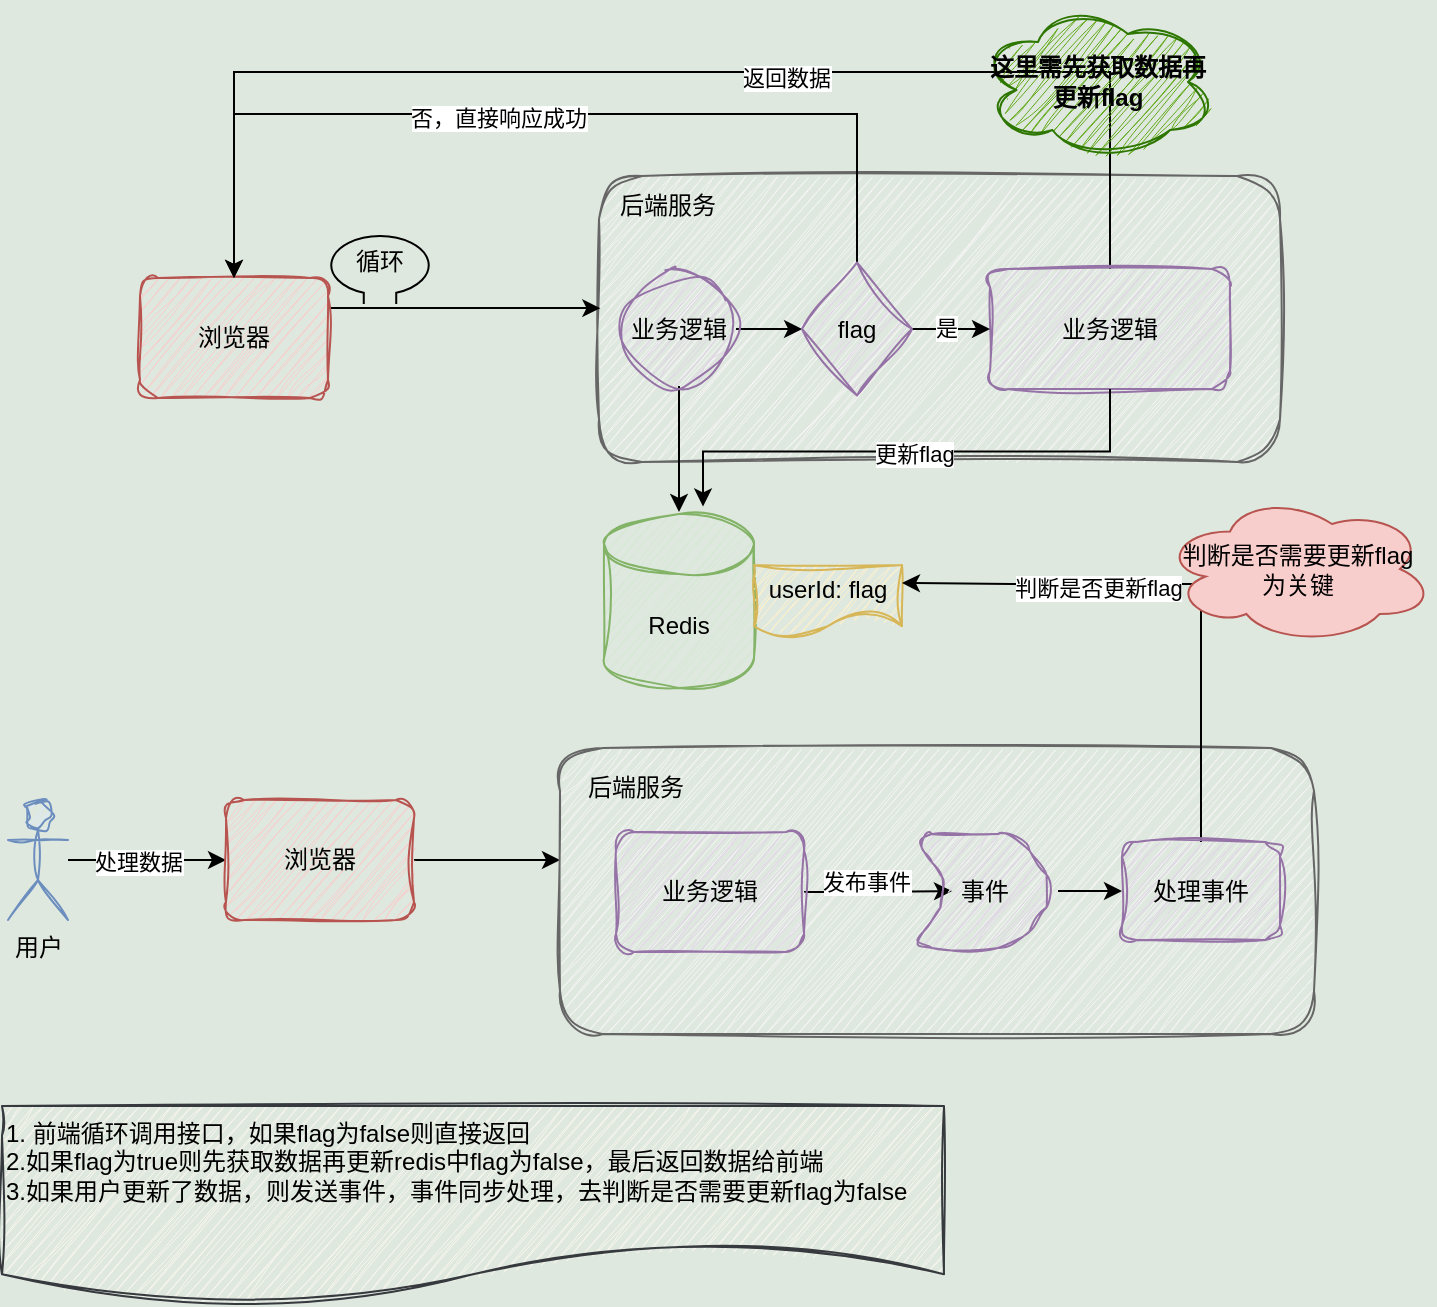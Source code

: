 <mxfile version="24.0.0" type="github">
  <diagram name="第 1 页" id="rKr3Fed1kXl4g8ZNvlNc">
    <mxGraphModel dx="968" dy="744" grid="0" gridSize="10" guides="1" tooltips="1" connect="1" arrows="1" fold="1" page="1" pageScale="1" pageWidth="827" pageHeight="1169" background="#DFE8DF" math="0" shadow="0">
      <root>
        <mxCell id="0" />
        <mxCell id="1" parent="0" />
        <mxCell id="wEfYcGbgAaQc5KV3uUmz-11" value="" style="rounded=1;whiteSpace=wrap;html=1;fillColor=#f5f5f5;fontColor=#333333;strokeColor=#666666;sketch=1;curveFitting=1;jiggle=2;" vertex="1" parent="1">
          <mxGeometry x="399.5" y="238" width="340.5" height="143" as="geometry" />
        </mxCell>
        <mxCell id="wEfYcGbgAaQc5KV3uUmz-30" style="edgeStyle=orthogonalEdgeStyle;rounded=0;orthogonalLoop=1;jettySize=auto;html=1;entryX=0;entryY=0.5;entryDx=0;entryDy=0;" edge="1" parent="1" source="wEfYcGbgAaQc5KV3uUmz-1" target="wEfYcGbgAaQc5KV3uUmz-29">
          <mxGeometry relative="1" as="geometry" />
        </mxCell>
        <mxCell id="wEfYcGbgAaQc5KV3uUmz-33" value="处理数据" style="edgeLabel;html=1;align=center;verticalAlign=middle;resizable=0;points=[];" vertex="1" connectable="0" parent="wEfYcGbgAaQc5KV3uUmz-30">
          <mxGeometry x="-0.128" y="-1" relative="1" as="geometry">
            <mxPoint as="offset" />
          </mxGeometry>
        </mxCell>
        <mxCell id="wEfYcGbgAaQc5KV3uUmz-1" value="用户" style="shape=umlActor;verticalLabelPosition=bottom;verticalAlign=top;html=1;outlineConnect=0;fillColor=#dae8fc;strokeColor=#6c8ebf;sketch=1;curveFitting=1;jiggle=2;" vertex="1" parent="1">
          <mxGeometry x="104" y="550" width="30" height="60" as="geometry" />
        </mxCell>
        <mxCell id="wEfYcGbgAaQc5KV3uUmz-2" value="Redis" style="shape=cylinder3;whiteSpace=wrap;html=1;boundedLbl=1;backgroundOutline=1;size=15;shadow=0;textShadow=0;fillColor=#d5e8d4;strokeColor=#82b366;sketch=1;curveFitting=1;jiggle=2;fillStyle=auto;labelBackgroundColor=none;labelBorderColor=none;perimeterSpacing=1;" vertex="1" parent="1">
          <mxGeometry x="402" y="407" width="75" height="87" as="geometry" />
        </mxCell>
        <mxCell id="wEfYcGbgAaQc5KV3uUmz-3" value="userId: flag" style="shape=document;whiteSpace=wrap;html=1;boundedLbl=1;fillColor=#fff2cc;strokeColor=#d6b656;sketch=1;curveFitting=1;jiggle=2;" vertex="1" parent="1">
          <mxGeometry x="477" y="432.5" width="74" height="36" as="geometry" />
        </mxCell>
        <mxCell id="wEfYcGbgAaQc5KV3uUmz-7" style="edgeStyle=orthogonalEdgeStyle;rounded=0;orthogonalLoop=1;jettySize=auto;html=1;exitX=1;exitY=0.25;exitDx=0;exitDy=0;entryX=0.002;entryY=0.462;entryDx=0;entryDy=0;entryPerimeter=0;" edge="1" parent="1" source="wEfYcGbgAaQc5KV3uUmz-5" target="wEfYcGbgAaQc5KV3uUmz-11">
          <mxGeometry relative="1" as="geometry">
            <mxPoint x="396" y="302" as="targetPoint" />
          </mxGeometry>
        </mxCell>
        <mxCell id="wEfYcGbgAaQc5KV3uUmz-5" value="浏览器" style="rounded=1;whiteSpace=wrap;html=1;fillColor=#f8cecc;strokeColor=#b85450;shadow=0;textShadow=0;glass=0;sketch=1;curveFitting=1;jiggle=2;" vertex="1" parent="1">
          <mxGeometry x="170" y="289" width="94" height="60" as="geometry" />
        </mxCell>
        <mxCell id="wEfYcGbgAaQc5KV3uUmz-26" style="edgeStyle=orthogonalEdgeStyle;rounded=0;orthogonalLoop=1;jettySize=auto;html=1;exitX=0.5;exitY=0;exitDx=0;exitDy=0;entryX=0.5;entryY=0;entryDx=0;entryDy=0;" edge="1" parent="1" source="wEfYcGbgAaQc5KV3uUmz-9" target="wEfYcGbgAaQc5KV3uUmz-5">
          <mxGeometry relative="1" as="geometry">
            <Array as="points">
              <mxPoint x="655" y="186" />
              <mxPoint x="217" y="186" />
            </Array>
          </mxGeometry>
        </mxCell>
        <mxCell id="wEfYcGbgAaQc5KV3uUmz-27" value="返回数据" style="edgeLabel;html=1;align=center;verticalAlign=middle;resizable=0;points=[];" vertex="1" connectable="0" parent="wEfYcGbgAaQc5KV3uUmz-26">
          <mxGeometry x="-0.183" y="3" relative="1" as="geometry">
            <mxPoint as="offset" />
          </mxGeometry>
        </mxCell>
        <mxCell id="wEfYcGbgAaQc5KV3uUmz-9" value="业务逻辑" style="rounded=1;whiteSpace=wrap;html=1;fillColor=#e1d5e7;strokeColor=#9673a6;sketch=1;curveFitting=1;jiggle=2;glass=0;" vertex="1" parent="1">
          <mxGeometry x="595" y="284.5" width="120" height="60" as="geometry" />
        </mxCell>
        <mxCell id="wEfYcGbgAaQc5KV3uUmz-12" value="后端服务" style="text;html=1;align=center;verticalAlign=middle;whiteSpace=wrap;rounded=0;" vertex="1" parent="1">
          <mxGeometry x="403.5" y="238" width="60" height="30" as="geometry" />
        </mxCell>
        <mxCell id="wEfYcGbgAaQc5KV3uUmz-15" style="edgeStyle=orthogonalEdgeStyle;rounded=0;orthogonalLoop=1;jettySize=auto;html=1;" edge="1" parent="1" source="wEfYcGbgAaQc5KV3uUmz-14" target="wEfYcGbgAaQc5KV3uUmz-2">
          <mxGeometry relative="1" as="geometry" />
        </mxCell>
        <mxCell id="wEfYcGbgAaQc5KV3uUmz-17" value="" style="edgeStyle=orthogonalEdgeStyle;rounded=0;orthogonalLoop=1;jettySize=auto;html=1;" edge="1" parent="1" source="wEfYcGbgAaQc5KV3uUmz-14" target="wEfYcGbgAaQc5KV3uUmz-16">
          <mxGeometry relative="1" as="geometry" />
        </mxCell>
        <mxCell id="wEfYcGbgAaQc5KV3uUmz-14" value="业务逻辑" style="ellipse;whiteSpace=wrap;html=1;aspect=fixed;sketch=1;curveFitting=1;jiggle=2;fillColor=#e1d5e7;strokeColor=#9673a6;" vertex="1" parent="1">
          <mxGeometry x="411" y="286" width="57" height="57" as="geometry" />
        </mxCell>
        <mxCell id="wEfYcGbgAaQc5KV3uUmz-20" value="" style="edgeStyle=orthogonalEdgeStyle;rounded=0;orthogonalLoop=1;jettySize=auto;html=1;" edge="1" parent="1" source="wEfYcGbgAaQc5KV3uUmz-16" target="wEfYcGbgAaQc5KV3uUmz-9">
          <mxGeometry relative="1" as="geometry" />
        </mxCell>
        <mxCell id="wEfYcGbgAaQc5KV3uUmz-28" value="是" style="edgeLabel;html=1;align=center;verticalAlign=middle;resizable=0;points=[];" vertex="1" connectable="0" parent="wEfYcGbgAaQc5KV3uUmz-20">
          <mxGeometry x="-0.125" y="1" relative="1" as="geometry">
            <mxPoint as="offset" />
          </mxGeometry>
        </mxCell>
        <mxCell id="wEfYcGbgAaQc5KV3uUmz-22" style="edgeStyle=orthogonalEdgeStyle;rounded=0;orthogonalLoop=1;jettySize=auto;html=1;entryX=0.5;entryY=0;entryDx=0;entryDy=0;" edge="1" parent="1" source="wEfYcGbgAaQc5KV3uUmz-16" target="wEfYcGbgAaQc5KV3uUmz-5">
          <mxGeometry relative="1" as="geometry">
            <Array as="points">
              <mxPoint x="529" y="207" />
              <mxPoint x="217" y="207" />
            </Array>
          </mxGeometry>
        </mxCell>
        <mxCell id="wEfYcGbgAaQc5KV3uUmz-23" value="否，直接响应成功" style="edgeLabel;html=1;align=center;verticalAlign=middle;resizable=0;points=[];" vertex="1" connectable="0" parent="wEfYcGbgAaQc5KV3uUmz-22">
          <mxGeometry x="0.086" y="2" relative="1" as="geometry">
            <mxPoint as="offset" />
          </mxGeometry>
        </mxCell>
        <mxCell id="wEfYcGbgAaQc5KV3uUmz-16" value="flag" style="rhombus;whiteSpace=wrap;html=1;fillColor=#e1d5e7;strokeColor=#9673a6;sketch=1;curveFitting=1;jiggle=2;" vertex="1" parent="1">
          <mxGeometry x="501" y="281.25" width="55" height="66.5" as="geometry" />
        </mxCell>
        <mxCell id="wEfYcGbgAaQc5KV3uUmz-31" style="edgeStyle=orthogonalEdgeStyle;rounded=0;orthogonalLoop=1;jettySize=auto;html=1;" edge="1" parent="1" source="wEfYcGbgAaQc5KV3uUmz-29">
          <mxGeometry relative="1" as="geometry">
            <mxPoint x="380.0" y="580" as="targetPoint" />
          </mxGeometry>
        </mxCell>
        <mxCell id="wEfYcGbgAaQc5KV3uUmz-29" value="浏览器" style="rounded=1;whiteSpace=wrap;html=1;fillColor=#f8cecc;strokeColor=#b85450;shadow=0;textShadow=0;glass=0;sketch=1;curveFitting=1;jiggle=2;" vertex="1" parent="1">
          <mxGeometry x="213" y="550" width="94" height="60" as="geometry" />
        </mxCell>
        <mxCell id="wEfYcGbgAaQc5KV3uUmz-35" value="" style="rounded=1;whiteSpace=wrap;html=1;fillColor=#f5f5f5;fontColor=#333333;strokeColor=#666666;sketch=1;curveFitting=1;jiggle=2;" vertex="1" parent="1">
          <mxGeometry x="380" y="524" width="377" height="143" as="geometry" />
        </mxCell>
        <mxCell id="wEfYcGbgAaQc5KV3uUmz-36" value="后端服务" style="text;html=1;align=center;verticalAlign=middle;whiteSpace=wrap;rounded=0;" vertex="1" parent="1">
          <mxGeometry x="388" y="529" width="60" height="30" as="geometry" />
        </mxCell>
        <mxCell id="wEfYcGbgAaQc5KV3uUmz-39" value="" style="edgeStyle=orthogonalEdgeStyle;rounded=0;orthogonalLoop=1;jettySize=auto;html=1;" edge="1" parent="1" source="wEfYcGbgAaQc5KV3uUmz-37" target="wEfYcGbgAaQc5KV3uUmz-38">
          <mxGeometry relative="1" as="geometry" />
        </mxCell>
        <mxCell id="wEfYcGbgAaQc5KV3uUmz-40" value="发布事件" style="edgeLabel;html=1;align=center;verticalAlign=middle;resizable=0;points=[];" vertex="1" connectable="0" parent="wEfYcGbgAaQc5KV3uUmz-39">
          <mxGeometry x="-0.346" y="-6" relative="1" as="geometry">
            <mxPoint x="6" y="-11" as="offset" />
          </mxGeometry>
        </mxCell>
        <mxCell id="wEfYcGbgAaQc5KV3uUmz-37" value="业务逻辑" style="rounded=1;whiteSpace=wrap;html=1;sketch=1;curveFitting=1;jiggle=2;fillColor=#e1d5e7;strokeColor=#9673a6;" vertex="1" parent="1">
          <mxGeometry x="408" y="566" width="94" height="60" as="geometry" />
        </mxCell>
        <mxCell id="wEfYcGbgAaQc5KV3uUmz-42" value="" style="edgeStyle=orthogonalEdgeStyle;rounded=0;orthogonalLoop=1;jettySize=auto;html=1;" edge="1" parent="1" source="wEfYcGbgAaQc5KV3uUmz-38" target="wEfYcGbgAaQc5KV3uUmz-41">
          <mxGeometry relative="1" as="geometry" />
        </mxCell>
        <mxCell id="wEfYcGbgAaQc5KV3uUmz-38" value="事件" style="shape=step;perimeter=stepPerimeter;whiteSpace=wrap;html=1;fixedSize=1;fillColor=#e1d5e7;strokeColor=#9673a6;rounded=1;sketch=1;curveFitting=1;jiggle=2;" vertex="1" parent="1">
          <mxGeometry x="556" y="567" width="73" height="57" as="geometry" />
        </mxCell>
        <mxCell id="wEfYcGbgAaQc5KV3uUmz-44" style="edgeStyle=orthogonalEdgeStyle;rounded=0;orthogonalLoop=1;jettySize=auto;html=1;entryX=1;entryY=0.25;entryDx=0;entryDy=0;" edge="1" parent="1" source="wEfYcGbgAaQc5KV3uUmz-41" target="wEfYcGbgAaQc5KV3uUmz-3">
          <mxGeometry relative="1" as="geometry">
            <Array as="points">
              <mxPoint x="701" y="442" />
              <mxPoint x="606" y="442" />
            </Array>
          </mxGeometry>
        </mxCell>
        <mxCell id="wEfYcGbgAaQc5KV3uUmz-45" value="判断是否更新flag" style="edgeLabel;html=1;align=center;verticalAlign=middle;resizable=0;points=[];" vertex="1" connectable="0" parent="wEfYcGbgAaQc5KV3uUmz-44">
          <mxGeometry x="0.295" y="2" relative="1" as="geometry">
            <mxPoint as="offset" />
          </mxGeometry>
        </mxCell>
        <mxCell id="wEfYcGbgAaQc5KV3uUmz-41" value="处理事件" style="whiteSpace=wrap;html=1;fillColor=#e1d5e7;strokeColor=#9673a6;rounded=1;sketch=1;curveFitting=1;jiggle=2;" vertex="1" parent="1">
          <mxGeometry x="661" y="571" width="79" height="49" as="geometry" />
        </mxCell>
        <mxCell id="wEfYcGbgAaQc5KV3uUmz-46" value="" style="verticalLabelPosition=bottom;shadow=0;dashed=0;align=center;html=1;verticalAlign=top;shape=mxgraph.electrical.radio.loop_antenna;" vertex="1" parent="1">
          <mxGeometry x="264" y="268" width="52" height="34" as="geometry" />
        </mxCell>
        <mxCell id="wEfYcGbgAaQc5KV3uUmz-47" value="循环" style="text;html=1;align=center;verticalAlign=middle;whiteSpace=wrap;rounded=0;" vertex="1" parent="1">
          <mxGeometry x="260" y="266" width="60" height="30" as="geometry" />
        </mxCell>
        <mxCell id="wEfYcGbgAaQc5KV3uUmz-48" value="判断是否需要更新flag&lt;div&gt;为关键&lt;/div&gt;" style="ellipse;shape=cloud;whiteSpace=wrap;html=1;fillColor=#f8cecc;strokeColor=#b85450;align=center;" vertex="1" parent="1">
          <mxGeometry x="681" y="397" width="136" height="75" as="geometry" />
        </mxCell>
        <mxCell id="wEfYcGbgAaQc5KV3uUmz-49" style="edgeStyle=orthogonalEdgeStyle;rounded=0;orthogonalLoop=1;jettySize=auto;html=1;exitX=0.5;exitY=1;exitDx=0;exitDy=0;entryX=0.656;entryY=-0.031;entryDx=0;entryDy=0;entryPerimeter=0;" edge="1" parent="1" source="wEfYcGbgAaQc5KV3uUmz-9" target="wEfYcGbgAaQc5KV3uUmz-2">
          <mxGeometry relative="1" as="geometry" />
        </mxCell>
        <mxCell id="wEfYcGbgAaQc5KV3uUmz-50" value="更新flag" style="edgeLabel;html=1;align=center;verticalAlign=middle;resizable=0;points=[];" vertex="1" connectable="0" parent="wEfYcGbgAaQc5KV3uUmz-49">
          <mxGeometry x="-0.013" y="1" relative="1" as="geometry">
            <mxPoint as="offset" />
          </mxGeometry>
        </mxCell>
        <mxCell id="wEfYcGbgAaQc5KV3uUmz-51" value="这里需先获取数据再更新flag" style="ellipse;shape=cloud;whiteSpace=wrap;html=1;sketch=1;curveFitting=1;jiggle=2;fillColor=#60a917;strokeColor=#2D7600;fontColor=#000000;fontStyle=1" vertex="1" parent="1">
          <mxGeometry x="589" y="151" width="120" height="80" as="geometry" />
        </mxCell>
        <mxCell id="wEfYcGbgAaQc5KV3uUmz-53" value="1. 前端循环调用接口，如果flag为false则直接返回&lt;div style=&quot;&quot;&gt;2.如果flag为true则先获取数据再更新redis中flag为false，最后返回数据给前端&lt;/div&gt;&lt;div&gt;3.如果用户更新了数据，则发送事件，事件同步处理，去判断是否需要更新flag为false&lt;/div&gt;&lt;div&gt;&lt;br&gt;&lt;/div&gt;" style="shape=document;whiteSpace=wrap;html=1;boundedLbl=1;fillColor=#f9f7ed;strokeColor=#36393d;sketch=1;curveFitting=1;jiggle=2;align=left;" vertex="1" parent="1">
          <mxGeometry x="101" y="703" width="471" height="99" as="geometry" />
        </mxCell>
      </root>
    </mxGraphModel>
  </diagram>
</mxfile>
